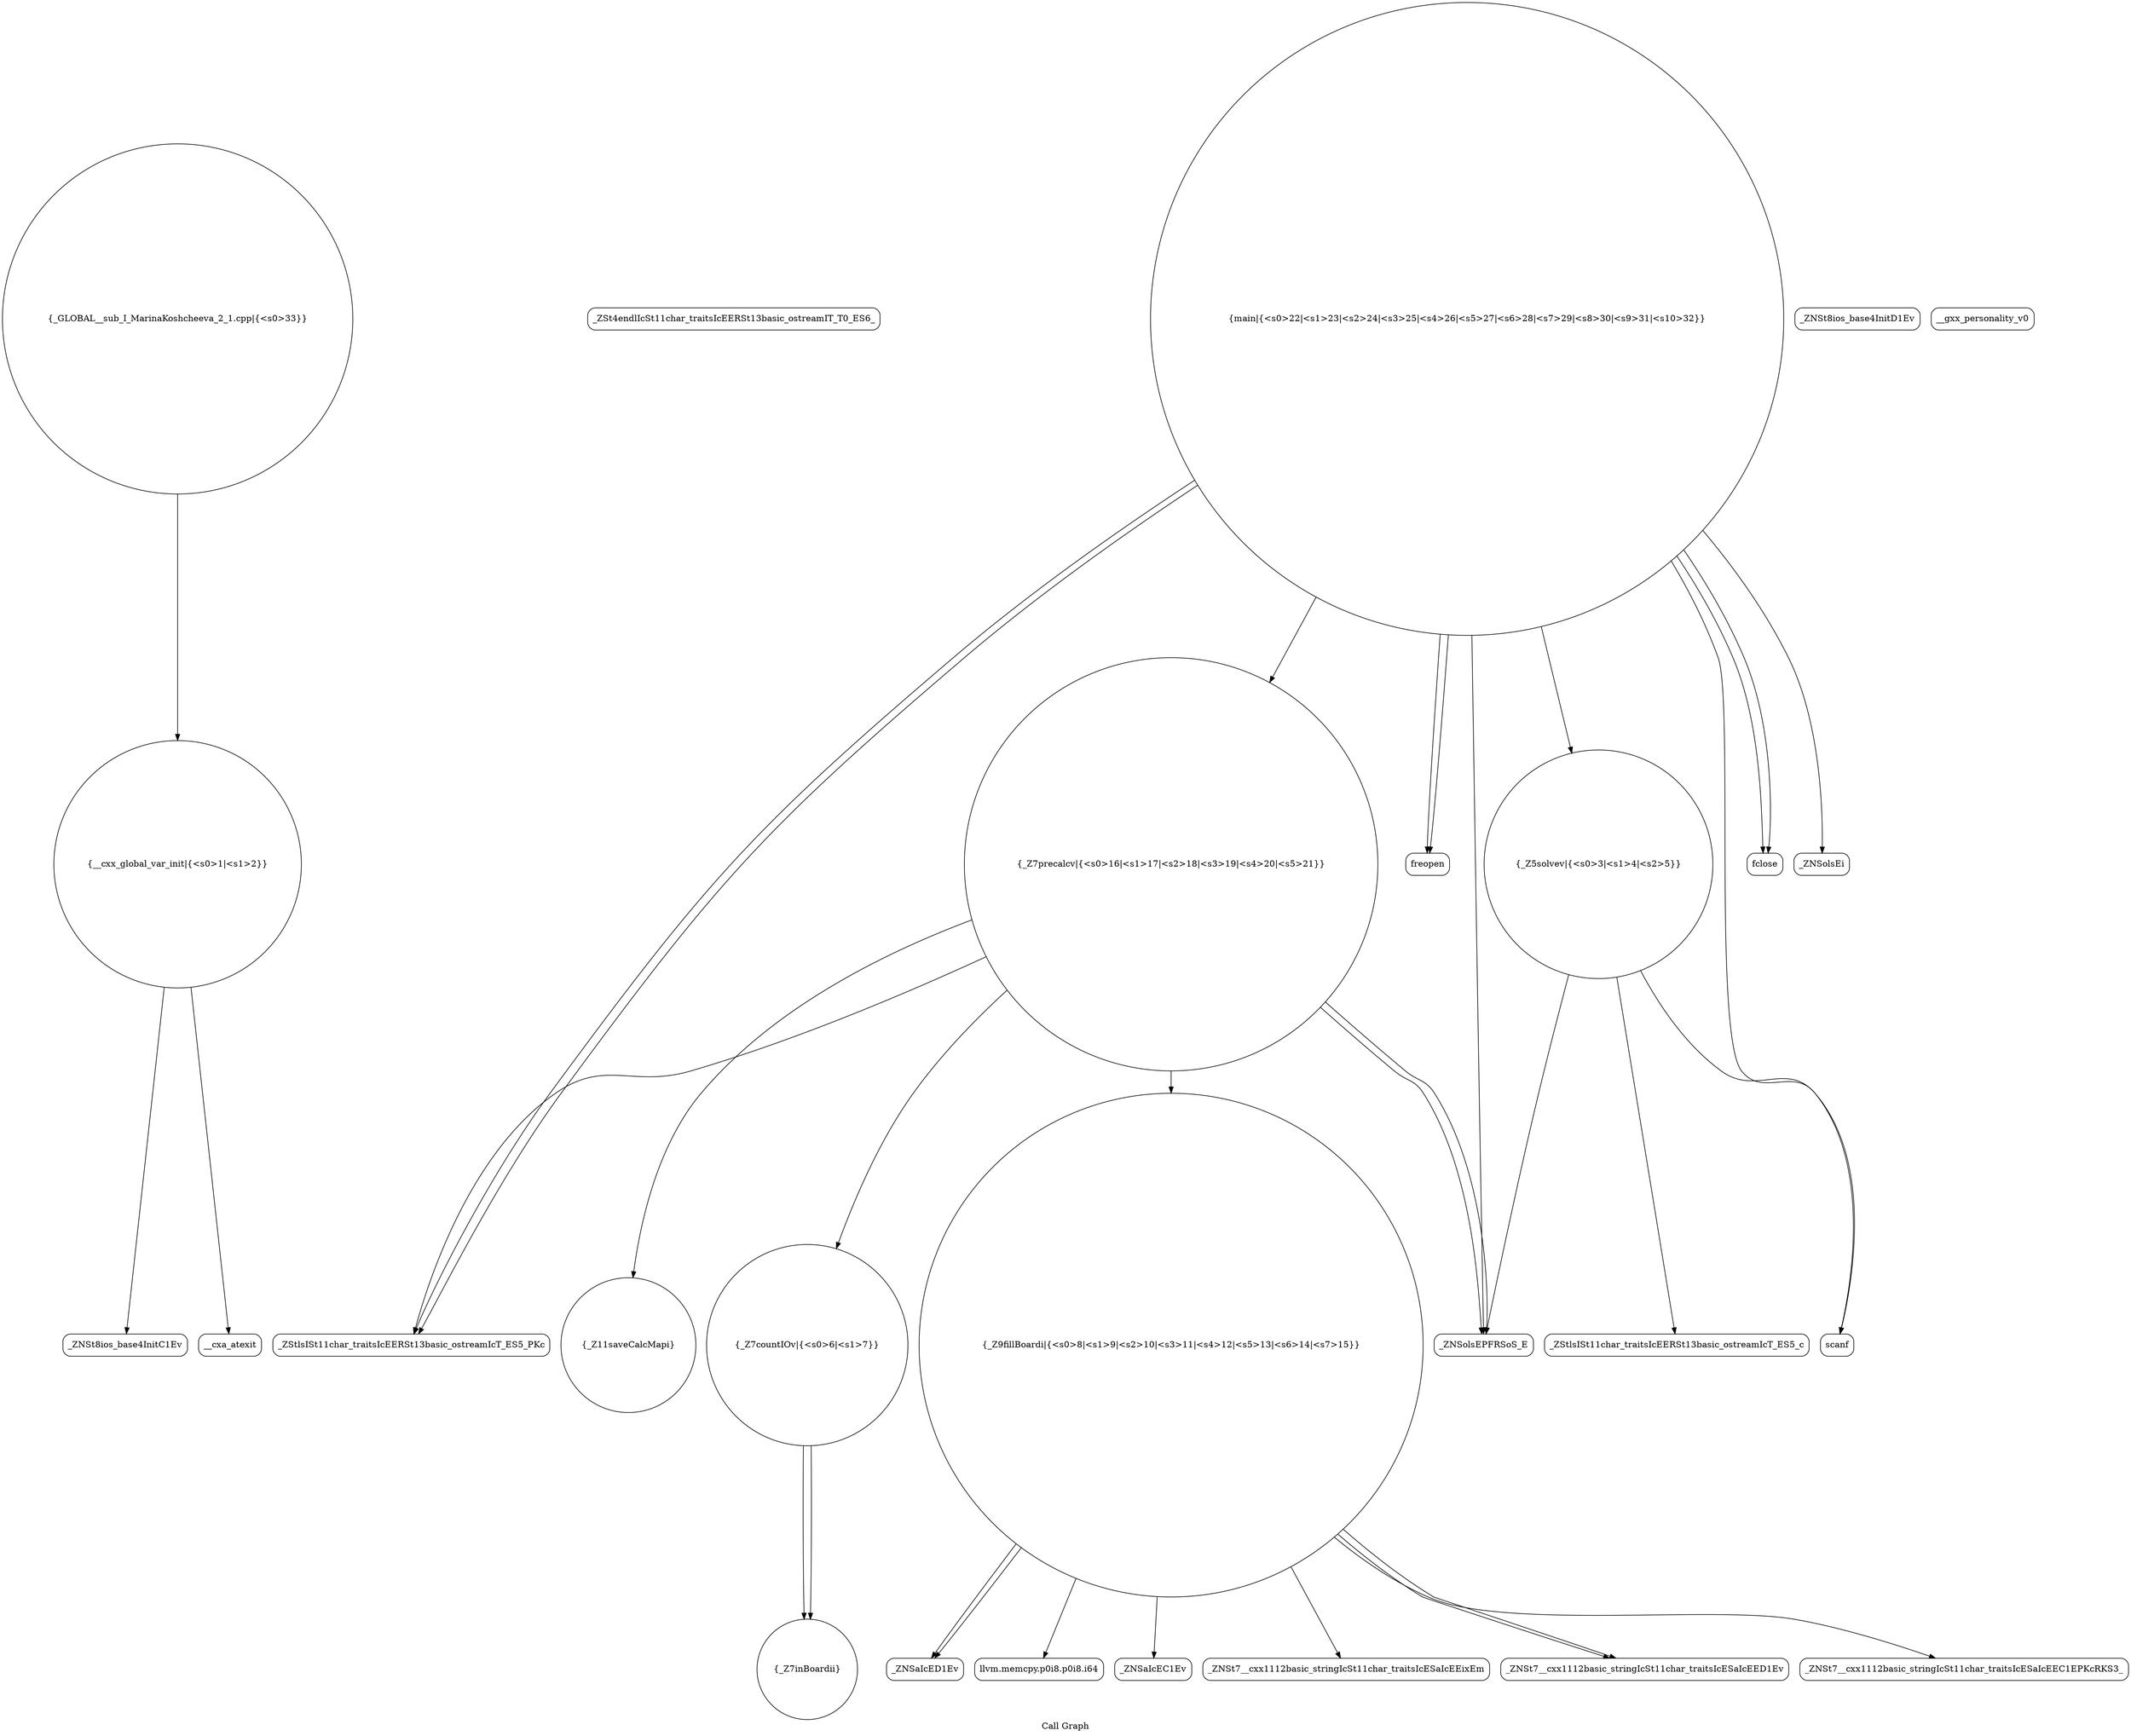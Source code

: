 digraph "Call Graph" {
	label="Call Graph";

	Node0x5589ef8a3ef0 [shape=record,shape=circle,label="{__cxx_global_var_init|{<s0>1|<s1>2}}"];
	Node0x5589ef8a3ef0:s0 -> Node0x5589ef8a4380[color=black];
	Node0x5589ef8a3ef0:s1 -> Node0x5589ef8a4480[color=black];
	Node0x5589ef8a5000 [shape=record,shape=circle,label="{_GLOBAL__sub_I_MarinaKoshcheeva_2_1.cpp|{<s0>33}}"];
	Node0x5589ef8a5000:s0 -> Node0x5589ef8a3ef0[color=black];
	Node0x5589ef8a4680 [shape=record,shape=Mrecord,label="{_ZSt4endlIcSt11char_traitsIcEERSt13basic_ostreamIT_T0_ES6_}"];
	Node0x5589ef8a4a00 [shape=record,shape=Mrecord,label="{_ZNSt7__cxx1112basic_stringIcSt11char_traitsIcESaIcEEC1EPKcRKS3_}"];
	Node0x5589ef8a4d80 [shape=record,shape=Mrecord,label="{_ZStlsISt11char_traitsIcEERSt13basic_ostreamIcT_ES5_PKc}"];
	Node0x5589ef8a4400 [shape=record,shape=Mrecord,label="{_ZNSt8ios_base4InitD1Ev}"];
	Node0x5589ef8a4780 [shape=record,shape=circle,label="{_Z11saveCalcMapi}"];
	Node0x5589ef8a4b00 [shape=record,shape=Mrecord,label="{_ZNSaIcED1Ev}"];
	Node0x5589ef8a4e80 [shape=record,shape=Mrecord,label="{freopen}"];
	Node0x5589ef8a4500 [shape=record,shape=circle,label="{_Z5solvev|{<s0>3|<s1>4|<s2>5}}"];
	Node0x5589ef8a4500:s0 -> Node0x5589ef8a4580[color=black];
	Node0x5589ef8a4500:s1 -> Node0x5589ef8a4600[color=black];
	Node0x5589ef8a4500:s2 -> Node0x5589ef8a4700[color=black];
	Node0x5589ef8a4880 [shape=record,shape=circle,label="{_Z7countIOv|{<s0>6|<s1>7}}"];
	Node0x5589ef8a4880:s0 -> Node0x5589ef8a4800[color=black];
	Node0x5589ef8a4880:s1 -> Node0x5589ef8a4800[color=black];
	Node0x5589ef8a4c00 [shape=record,shape=Mrecord,label="{llvm.memcpy.p0i8.p0i8.i64}"];
	Node0x5589ef8a4f80 [shape=record,shape=Mrecord,label="{fclose}"];
	Node0x5589ef8a4600 [shape=record,shape=Mrecord,label="{_ZNSolsEPFRSoS_E}"];
	Node0x5589ef8a4980 [shape=record,shape=Mrecord,label="{_ZNSaIcEC1Ev}"];
	Node0x5589ef8a4d00 [shape=record,shape=circle,label="{_Z7precalcv|{<s0>16|<s1>17|<s2>18|<s3>19|<s4>20|<s5>21}}"];
	Node0x5589ef8a4d00:s0 -> Node0x5589ef8a4900[color=black];
	Node0x5589ef8a4d00:s1 -> Node0x5589ef8a4880[color=black];
	Node0x5589ef8a4d00:s2 -> Node0x5589ef8a4600[color=black];
	Node0x5589ef8a4d00:s3 -> Node0x5589ef8a4d80[color=black];
	Node0x5589ef8a4d00:s4 -> Node0x5589ef8a4600[color=black];
	Node0x5589ef8a4d00:s5 -> Node0x5589ef8a4780[color=black];
	Node0x5589ef8a4380 [shape=record,shape=Mrecord,label="{_ZNSt8ios_base4InitC1Ev}"];
	Node0x5589ef8a4700 [shape=record,shape=Mrecord,label="{_ZStlsISt11char_traitsIcEERSt13basic_ostreamIcT_ES5_c}"];
	Node0x5589ef8a4a80 [shape=record,shape=Mrecord,label="{__gxx_personality_v0}"];
	Node0x5589ef8a4e00 [shape=record,shape=circle,label="{main|{<s0>22|<s1>23|<s2>24|<s3>25|<s4>26|<s5>27|<s6>28|<s7>29|<s8>30|<s9>31|<s10>32}}"];
	Node0x5589ef8a4e00:s0 -> Node0x5589ef8a4d00[color=black];
	Node0x5589ef8a4e00:s1 -> Node0x5589ef8a4e80[color=black];
	Node0x5589ef8a4e00:s2 -> Node0x5589ef8a4e80[color=black];
	Node0x5589ef8a4e00:s3 -> Node0x5589ef8a4580[color=black];
	Node0x5589ef8a4e00:s4 -> Node0x5589ef8a4d80[color=black];
	Node0x5589ef8a4e00:s5 -> Node0x5589ef8a4f00[color=black];
	Node0x5589ef8a4e00:s6 -> Node0x5589ef8a4d80[color=black];
	Node0x5589ef8a4e00:s7 -> Node0x5589ef8a4500[color=black];
	Node0x5589ef8a4e00:s8 -> Node0x5589ef8a4600[color=black];
	Node0x5589ef8a4e00:s9 -> Node0x5589ef8a4f80[color=black];
	Node0x5589ef8a4e00:s10 -> Node0x5589ef8a4f80[color=black];
	Node0x5589ef8a4480 [shape=record,shape=Mrecord,label="{__cxa_atexit}"];
	Node0x5589ef8a4800 [shape=record,shape=circle,label="{_Z7inBoardii}"];
	Node0x5589ef8a4b80 [shape=record,shape=Mrecord,label="{_ZNSt7__cxx1112basic_stringIcSt11char_traitsIcESaIcEEixEm}"];
	Node0x5589ef8a4f00 [shape=record,shape=Mrecord,label="{_ZNSolsEi}"];
	Node0x5589ef8a4580 [shape=record,shape=Mrecord,label="{scanf}"];
	Node0x5589ef8a4900 [shape=record,shape=circle,label="{_Z9fillBoardi|{<s0>8|<s1>9|<s2>10|<s3>11|<s4>12|<s5>13|<s6>14|<s7>15}}"];
	Node0x5589ef8a4900:s0 -> Node0x5589ef8a4980[color=black];
	Node0x5589ef8a4900:s1 -> Node0x5589ef8a4a00[color=black];
	Node0x5589ef8a4900:s2 -> Node0x5589ef8a4b00[color=black];
	Node0x5589ef8a4900:s3 -> Node0x5589ef8a4b80[color=black];
	Node0x5589ef8a4900:s4 -> Node0x5589ef8a4b00[color=black];
	Node0x5589ef8a4900:s5 -> Node0x5589ef8a4c80[color=black];
	Node0x5589ef8a4900:s6 -> Node0x5589ef8a4c00[color=black];
	Node0x5589ef8a4900:s7 -> Node0x5589ef8a4c80[color=black];
	Node0x5589ef8a4c80 [shape=record,shape=Mrecord,label="{_ZNSt7__cxx1112basic_stringIcSt11char_traitsIcESaIcEED1Ev}"];
}
